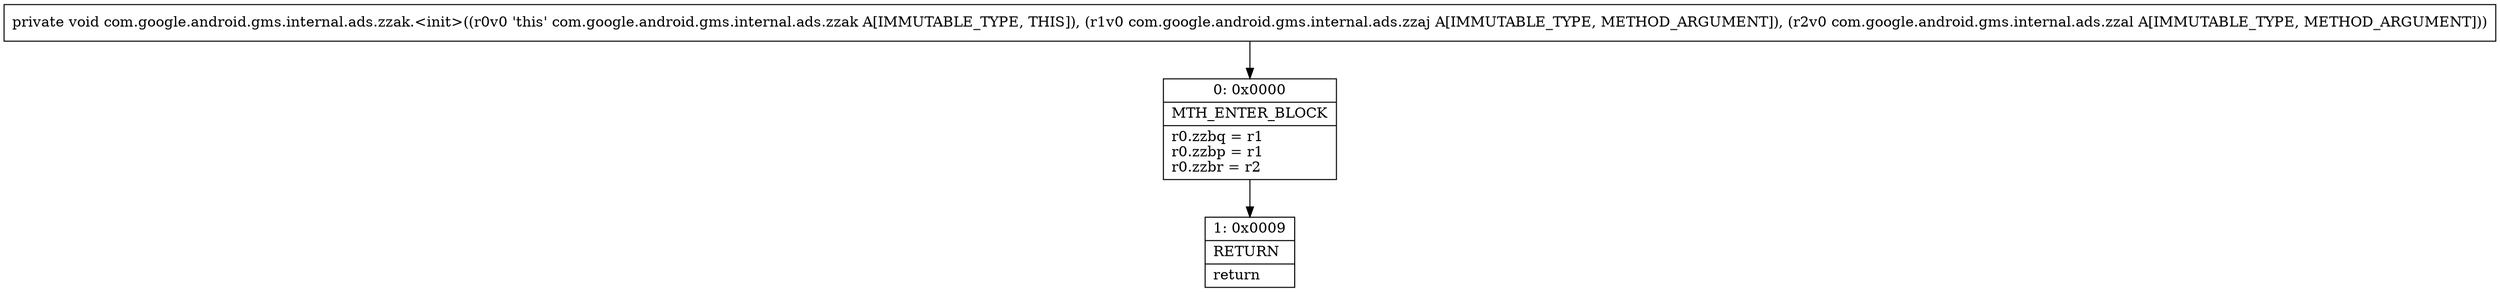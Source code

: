 digraph "CFG forcom.google.android.gms.internal.ads.zzak.\<init\>(Lcom\/google\/android\/gms\/internal\/ads\/zzaj;Lcom\/google\/android\/gms\/internal\/ads\/zzal;)V" {
Node_0 [shape=record,label="{0\:\ 0x0000|MTH_ENTER_BLOCK\l|r0.zzbq = r1\lr0.zzbp = r1\lr0.zzbr = r2\l}"];
Node_1 [shape=record,label="{1\:\ 0x0009|RETURN\l|return\l}"];
MethodNode[shape=record,label="{private void com.google.android.gms.internal.ads.zzak.\<init\>((r0v0 'this' com.google.android.gms.internal.ads.zzak A[IMMUTABLE_TYPE, THIS]), (r1v0 com.google.android.gms.internal.ads.zzaj A[IMMUTABLE_TYPE, METHOD_ARGUMENT]), (r2v0 com.google.android.gms.internal.ads.zzal A[IMMUTABLE_TYPE, METHOD_ARGUMENT])) }"];
MethodNode -> Node_0;
Node_0 -> Node_1;
}


